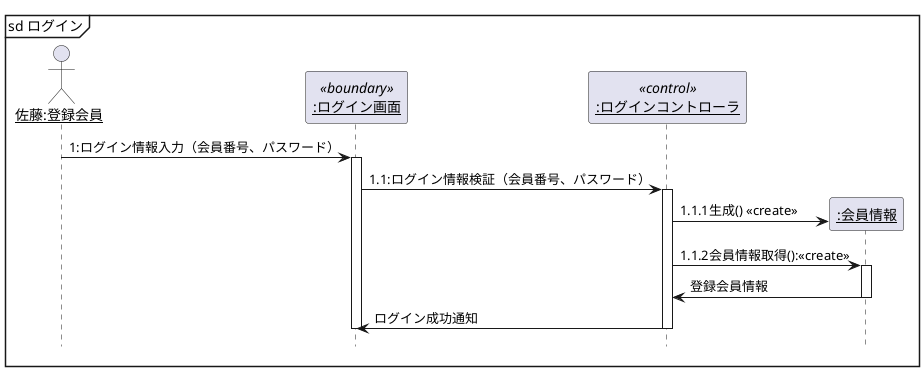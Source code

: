 @startuml 図４－１シーケンス図の例
hide footbox
Actor "<u>佐藤:登録会員</u>" as member
participant "<u>:ログイン画面</u>" as boundary <<boundary>>
participant "<u>:ログインコントローラ</u>" as control <<control>>
' participant "会員情報" as entity

mainframe sd ログイン 

member -> boundary : 1:ログイン情報入力（会員番号、パスワード）
activate  boundary
    boundary -> control : 1.1:ログイン情報検証（会員番号、パスワード）


    activate control
        create  "<u>:会員情報</u>" as entity
        control -> entity :1.1.1生成() <<create>>
        control -> entity : 1.1.2会員情報取得():<<create>>
    
        activate entity
            control <- entity : 登録会員情報
        deactivate entity

    boundary <- control : ログイン成功通知
        
    deactivate control

deactivate boundary
    

' control -> entity : <<create>>\n1.1.1生成():
' control -> entity : 1.1.2会員情報取得():<<create>>
' control <- entity : 登録会員情報


@enduml





